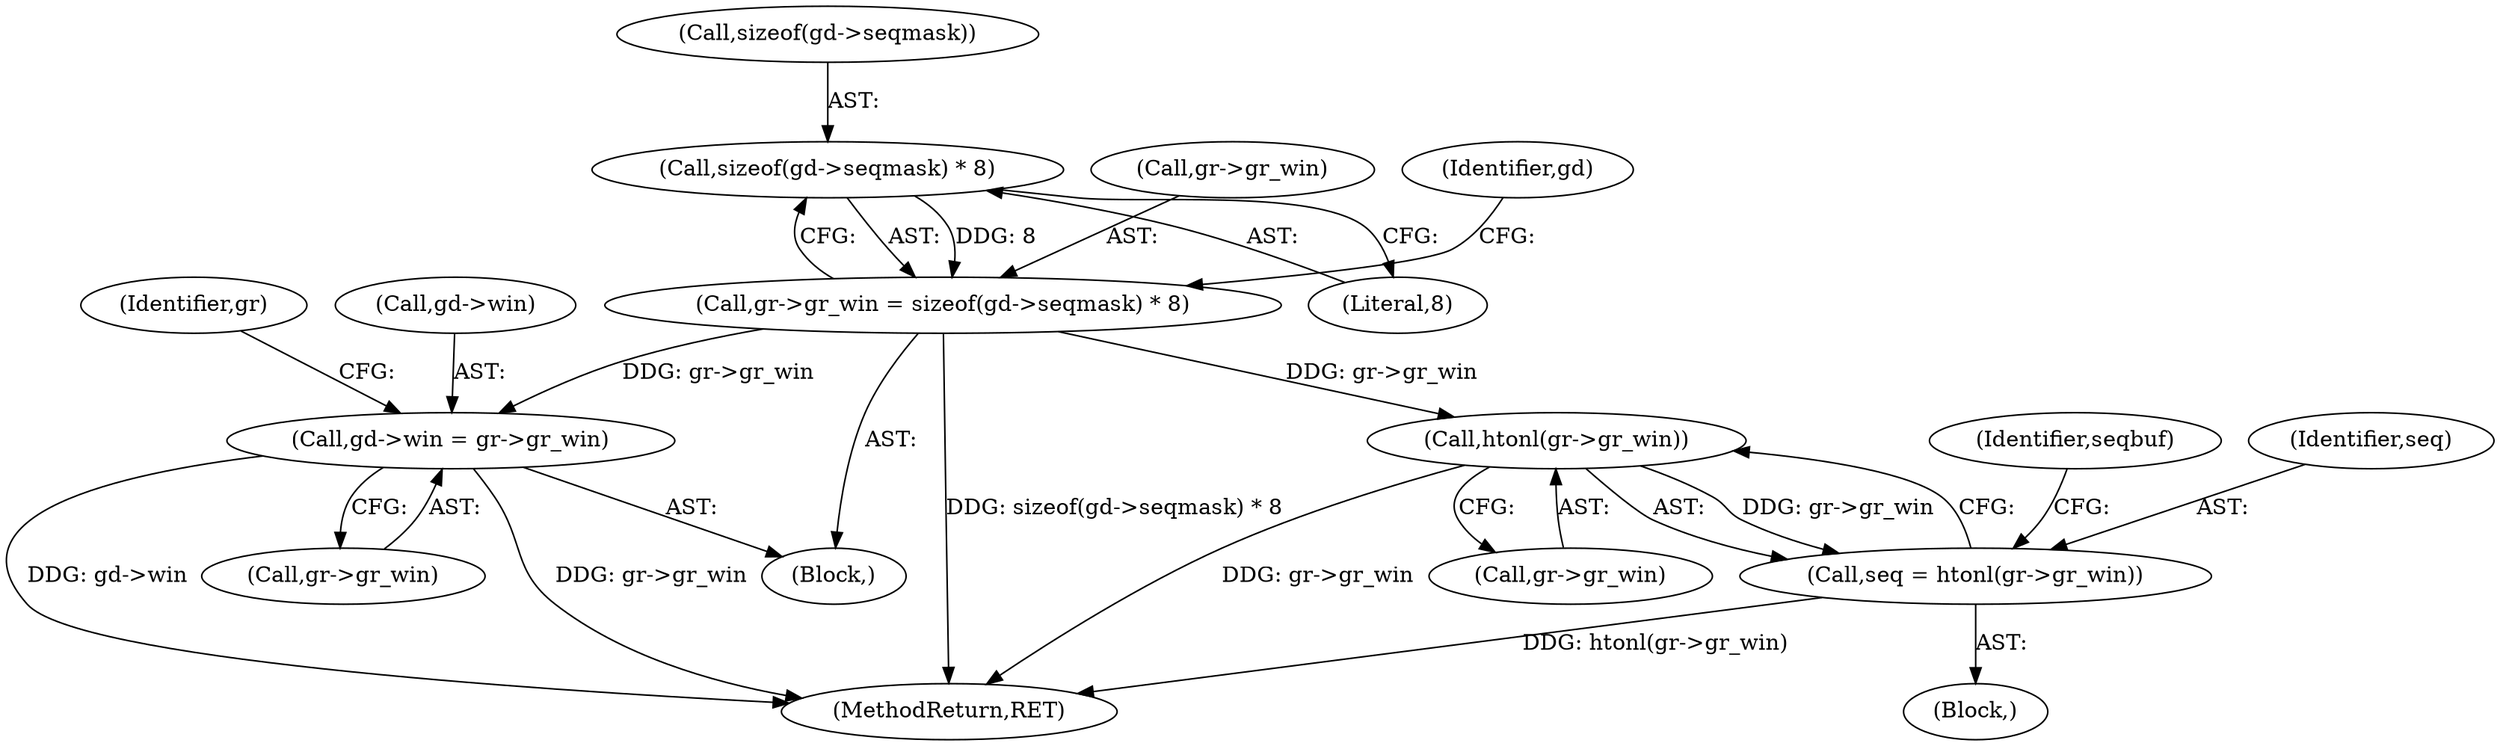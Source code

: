 digraph "0_krb5_5bb8a6b9c9eb8dd22bc9526751610aaa255ead9c_0@API" {
"1000260" [label="(Call,sizeof(gd->seqmask) * 8)"];
"1000256" [label="(Call,gr->gr_win = sizeof(gd->seqmask) * 8)"];
"1000296" [label="(Call,gd->win = gr->gr_win)"];
"1000370" [label="(Call,htonl(gr->gr_win))"];
"1000368" [label="(Call,seq = htonl(gr->gr_win))"];
"1000370" [label="(Call,htonl(gr->gr_win))"];
"1000257" [label="(Call,gr->gr_win)"];
"1000296" [label="(Call,gd->win = gr->gr_win)"];
"1000306" [label="(Identifier,gr)"];
"1000368" [label="(Call,seq = htonl(gr->gr_win))"];
"1000260" [label="(Call,sizeof(gd->seqmask) * 8)"];
"1000269" [label="(Identifier,gd)"];
"1000371" [label="(Call,gr->gr_win)"];
"1000461" [label="(MethodReturn,RET)"];
"1000376" [label="(Identifier,seqbuf)"];
"1000309" [label="(Block,)"];
"1000107" [label="(Block,)"];
"1000297" [label="(Call,gd->win)"];
"1000261" [label="(Call,sizeof(gd->seqmask))"];
"1000369" [label="(Identifier,seq)"];
"1000256" [label="(Call,gr->gr_win = sizeof(gd->seqmask) * 8)"];
"1000265" [label="(Literal,8)"];
"1000300" [label="(Call,gr->gr_win)"];
"1000260" -> "1000256"  [label="AST: "];
"1000260" -> "1000265"  [label="CFG: "];
"1000261" -> "1000260"  [label="AST: "];
"1000265" -> "1000260"  [label="AST: "];
"1000256" -> "1000260"  [label="CFG: "];
"1000260" -> "1000256"  [label="DDG: 8"];
"1000256" -> "1000107"  [label="AST: "];
"1000257" -> "1000256"  [label="AST: "];
"1000269" -> "1000256"  [label="CFG: "];
"1000256" -> "1000461"  [label="DDG: sizeof(gd->seqmask) * 8"];
"1000256" -> "1000296"  [label="DDG: gr->gr_win"];
"1000256" -> "1000370"  [label="DDG: gr->gr_win"];
"1000296" -> "1000107"  [label="AST: "];
"1000296" -> "1000300"  [label="CFG: "];
"1000297" -> "1000296"  [label="AST: "];
"1000300" -> "1000296"  [label="AST: "];
"1000306" -> "1000296"  [label="CFG: "];
"1000296" -> "1000461"  [label="DDG: gr->gr_win"];
"1000296" -> "1000461"  [label="DDG: gd->win"];
"1000370" -> "1000368"  [label="AST: "];
"1000370" -> "1000371"  [label="CFG: "];
"1000371" -> "1000370"  [label="AST: "];
"1000368" -> "1000370"  [label="CFG: "];
"1000370" -> "1000461"  [label="DDG: gr->gr_win"];
"1000370" -> "1000368"  [label="DDG: gr->gr_win"];
"1000368" -> "1000309"  [label="AST: "];
"1000369" -> "1000368"  [label="AST: "];
"1000376" -> "1000368"  [label="CFG: "];
"1000368" -> "1000461"  [label="DDG: htonl(gr->gr_win)"];
}

